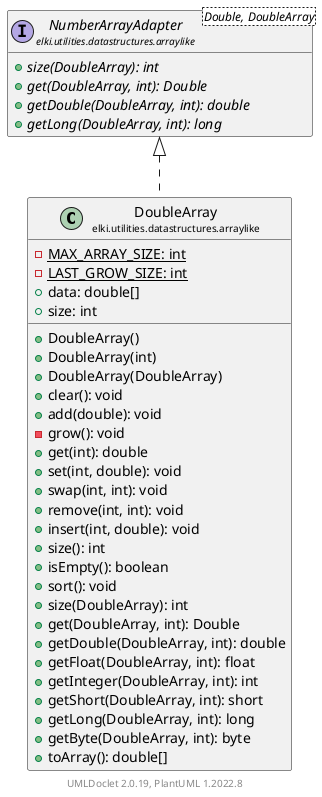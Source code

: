 @startuml
    remove .*\.(Instance|Par|Parameterizer|Factory)$
    set namespaceSeparator none
    hide empty fields
    hide empty methods

    class "<size:14>DoubleArray\n<size:10>elki.utilities.datastructures.arraylike" as elki.utilities.datastructures.arraylike.DoubleArray [[DoubleArray.html]] {
        {static} -MAX_ARRAY_SIZE: int
        {static} -LAST_GROW_SIZE: int
        +data: double[]
        +size: int
        +DoubleArray()
        +DoubleArray(int)
        +DoubleArray(DoubleArray)
        +clear(): void
        +add(double): void
        -grow(): void
        +get(int): double
        +set(int, double): void
        +swap(int, int): void
        +remove(int, int): void
        +insert(int, double): void
        +size(): int
        +isEmpty(): boolean
        +sort(): void
        +size(DoubleArray): int
        +get(DoubleArray, int): Double
        +getDouble(DoubleArray, int): double
        +getFloat(DoubleArray, int): float
        +getInteger(DoubleArray, int): int
        +getShort(DoubleArray, int): short
        +getLong(DoubleArray, int): long
        +getByte(DoubleArray, int): byte
        +toArray(): double[]
    }

    interface "<size:14>NumberArrayAdapter\n<size:10>elki.utilities.datastructures.arraylike" as elki.utilities.datastructures.arraylike.NumberArrayAdapter<Double, DoubleArray> [[NumberArrayAdapter.html]] {
        {abstract} +size(DoubleArray): int
        {abstract} +get(DoubleArray, int): Double
        {abstract} +getDouble(DoubleArray, int): double
        {abstract} +getLong(DoubleArray, int): long
    }

    elki.utilities.datastructures.arraylike.NumberArrayAdapter <|.. elki.utilities.datastructures.arraylike.DoubleArray

    center footer UMLDoclet 2.0.19, PlantUML 1.2022.8
@enduml
